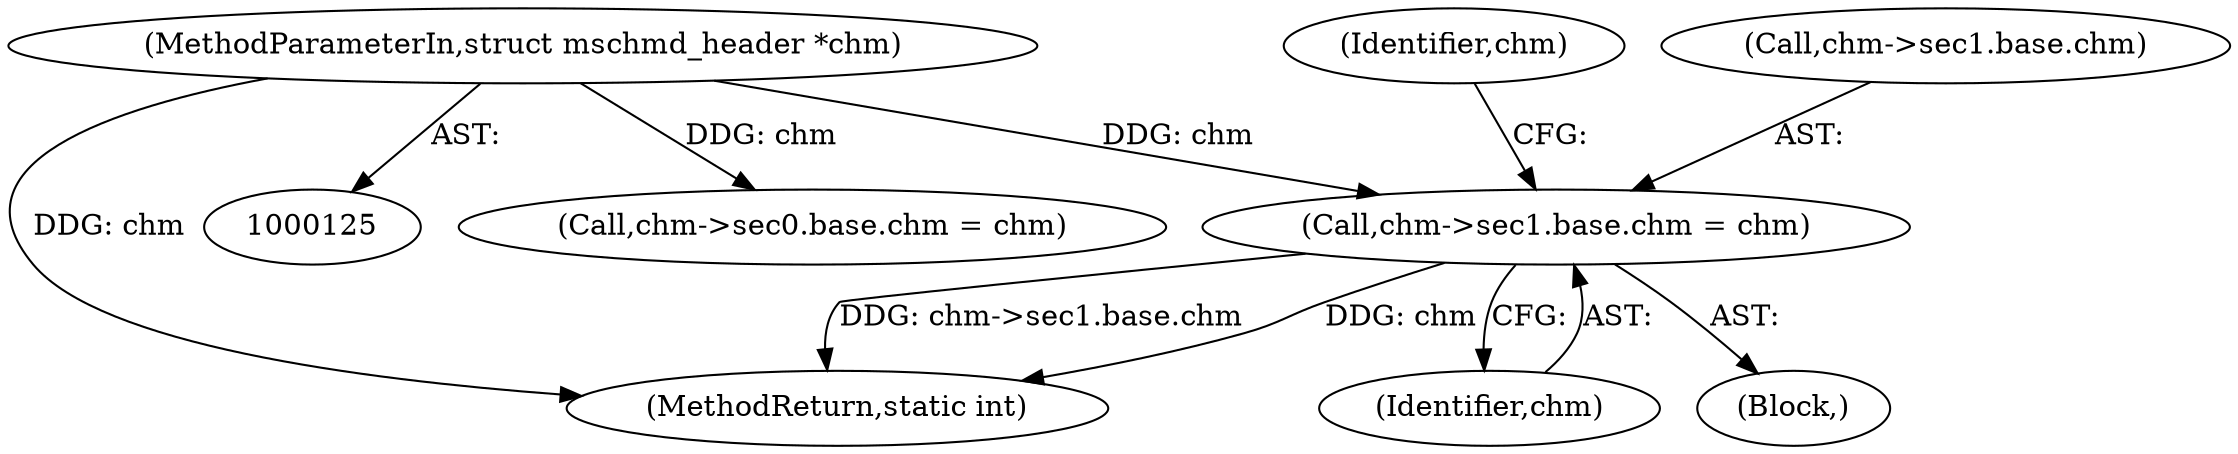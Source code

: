 digraph "0_libmspack_2f084136cfe0d05e5bf5703f3e83c6d955234b4d@pointer" {
"1000185" [label="(Call,chm->sec1.base.chm = chm)"];
"1000128" [label="(MethodParameterIn,struct mschmd_header *chm)"];
"1000130" [label="(Block,)"];
"1000198" [label="(Identifier,chm)"];
"1000167" [label="(Call,chm->sec0.base.chm = chm)"];
"1001059" [label="(MethodReturn,static int)"];
"1000185" [label="(Call,chm->sec1.base.chm = chm)"];
"1000128" [label="(MethodParameterIn,struct mschmd_header *chm)"];
"1000193" [label="(Identifier,chm)"];
"1000186" [label="(Call,chm->sec1.base.chm)"];
"1000185" -> "1000130"  [label="AST: "];
"1000185" -> "1000193"  [label="CFG: "];
"1000186" -> "1000185"  [label="AST: "];
"1000193" -> "1000185"  [label="AST: "];
"1000198" -> "1000185"  [label="CFG: "];
"1000185" -> "1001059"  [label="DDG: chm->sec1.base.chm"];
"1000185" -> "1001059"  [label="DDG: chm"];
"1000128" -> "1000185"  [label="DDG: chm"];
"1000128" -> "1000125"  [label="AST: "];
"1000128" -> "1001059"  [label="DDG: chm"];
"1000128" -> "1000167"  [label="DDG: chm"];
}
